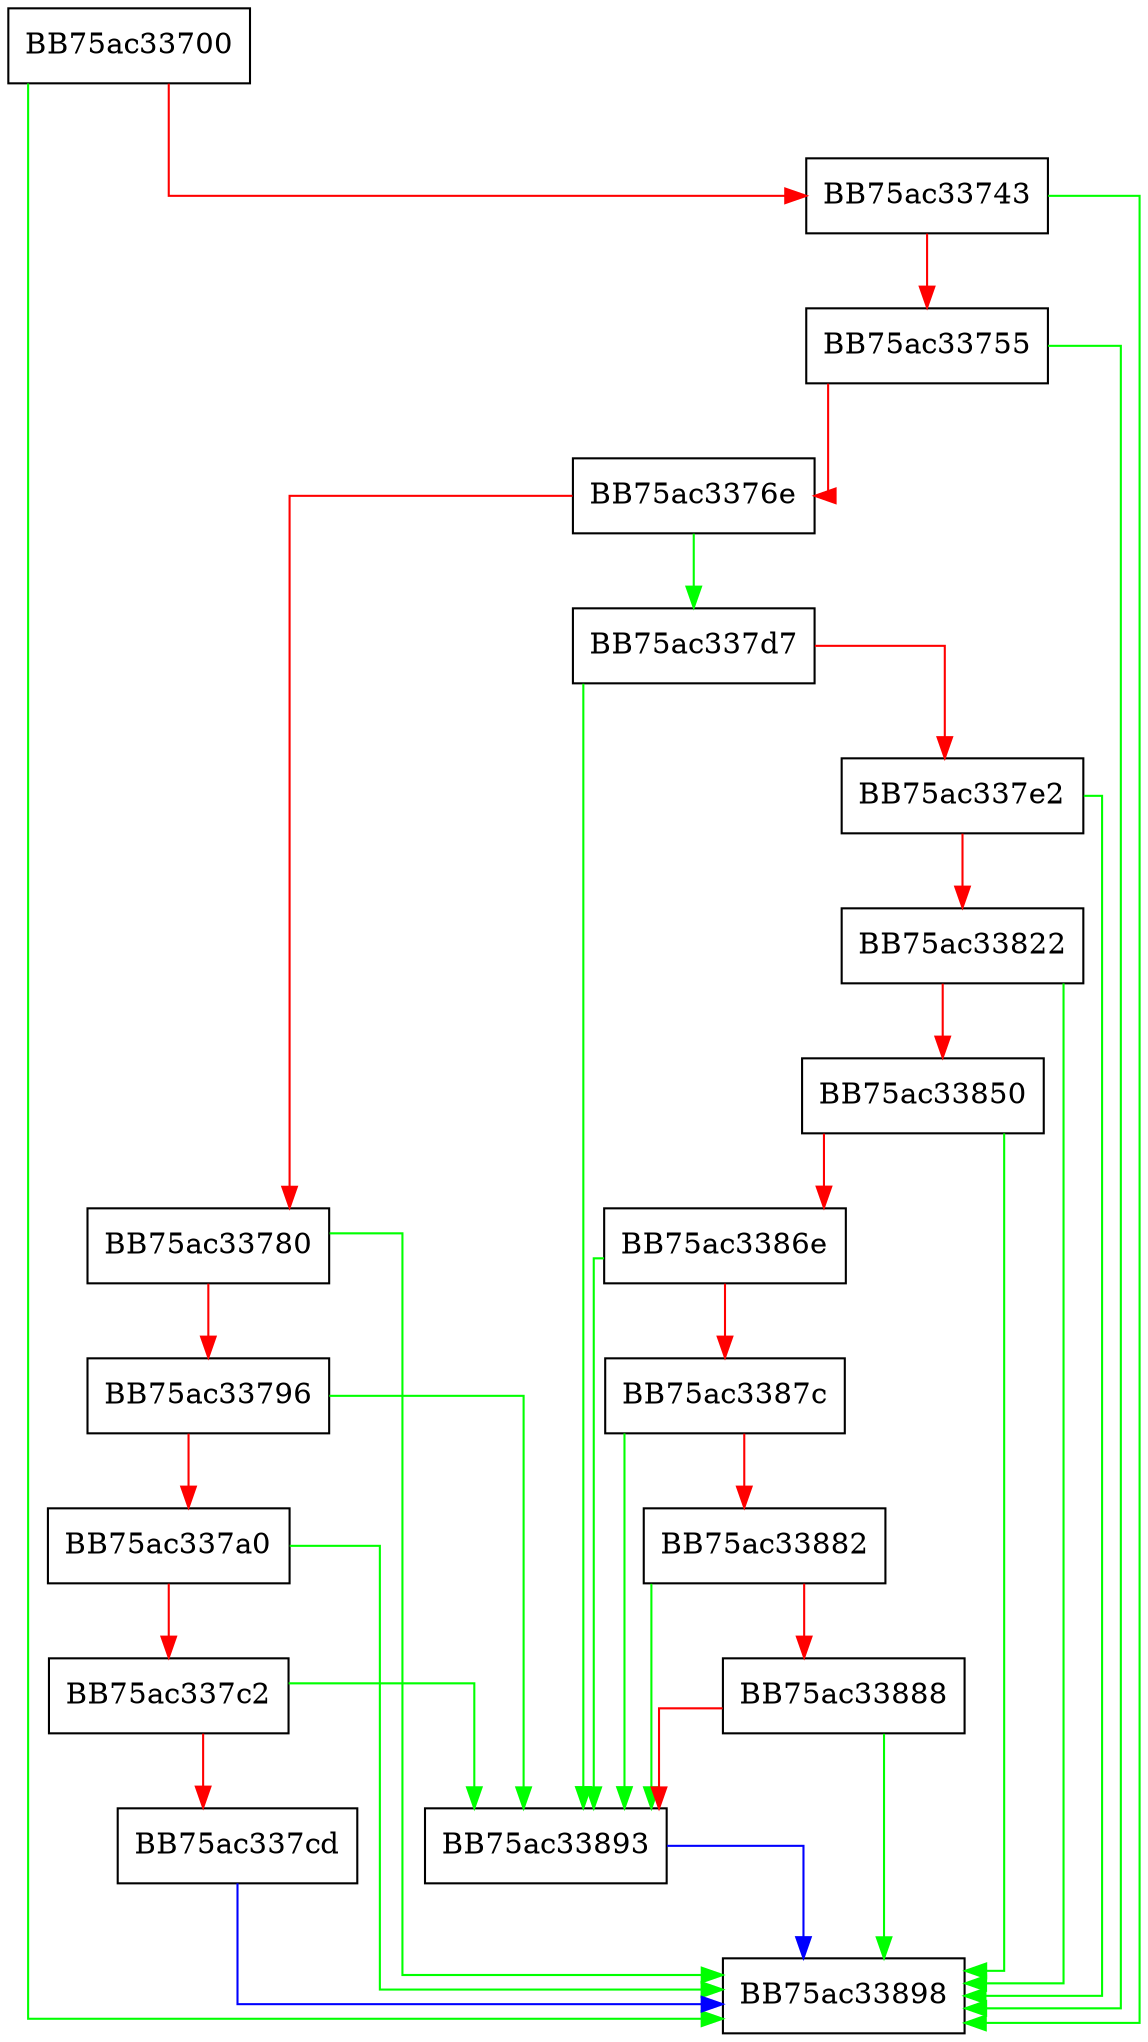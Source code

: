 digraph AttachAfterRemove {
  node [shape="box"];
  graph [splines=ortho];
  BB75ac33700 -> BB75ac33898 [color="green"];
  BB75ac33700 -> BB75ac33743 [color="red"];
  BB75ac33743 -> BB75ac33898 [color="green"];
  BB75ac33743 -> BB75ac33755 [color="red"];
  BB75ac33755 -> BB75ac33898 [color="green"];
  BB75ac33755 -> BB75ac3376e [color="red"];
  BB75ac3376e -> BB75ac337d7 [color="green"];
  BB75ac3376e -> BB75ac33780 [color="red"];
  BB75ac33780 -> BB75ac33898 [color="green"];
  BB75ac33780 -> BB75ac33796 [color="red"];
  BB75ac33796 -> BB75ac33893 [color="green"];
  BB75ac33796 -> BB75ac337a0 [color="red"];
  BB75ac337a0 -> BB75ac33898 [color="green"];
  BB75ac337a0 -> BB75ac337c2 [color="red"];
  BB75ac337c2 -> BB75ac33893 [color="green"];
  BB75ac337c2 -> BB75ac337cd [color="red"];
  BB75ac337cd -> BB75ac33898 [color="blue"];
  BB75ac337d7 -> BB75ac33893 [color="green"];
  BB75ac337d7 -> BB75ac337e2 [color="red"];
  BB75ac337e2 -> BB75ac33898 [color="green"];
  BB75ac337e2 -> BB75ac33822 [color="red"];
  BB75ac33822 -> BB75ac33898 [color="green"];
  BB75ac33822 -> BB75ac33850 [color="red"];
  BB75ac33850 -> BB75ac33898 [color="green"];
  BB75ac33850 -> BB75ac3386e [color="red"];
  BB75ac3386e -> BB75ac33893 [color="green"];
  BB75ac3386e -> BB75ac3387c [color="red"];
  BB75ac3387c -> BB75ac33893 [color="green"];
  BB75ac3387c -> BB75ac33882 [color="red"];
  BB75ac33882 -> BB75ac33893 [color="green"];
  BB75ac33882 -> BB75ac33888 [color="red"];
  BB75ac33888 -> BB75ac33898 [color="green"];
  BB75ac33888 -> BB75ac33893 [color="red"];
  BB75ac33893 -> BB75ac33898 [color="blue"];
}
